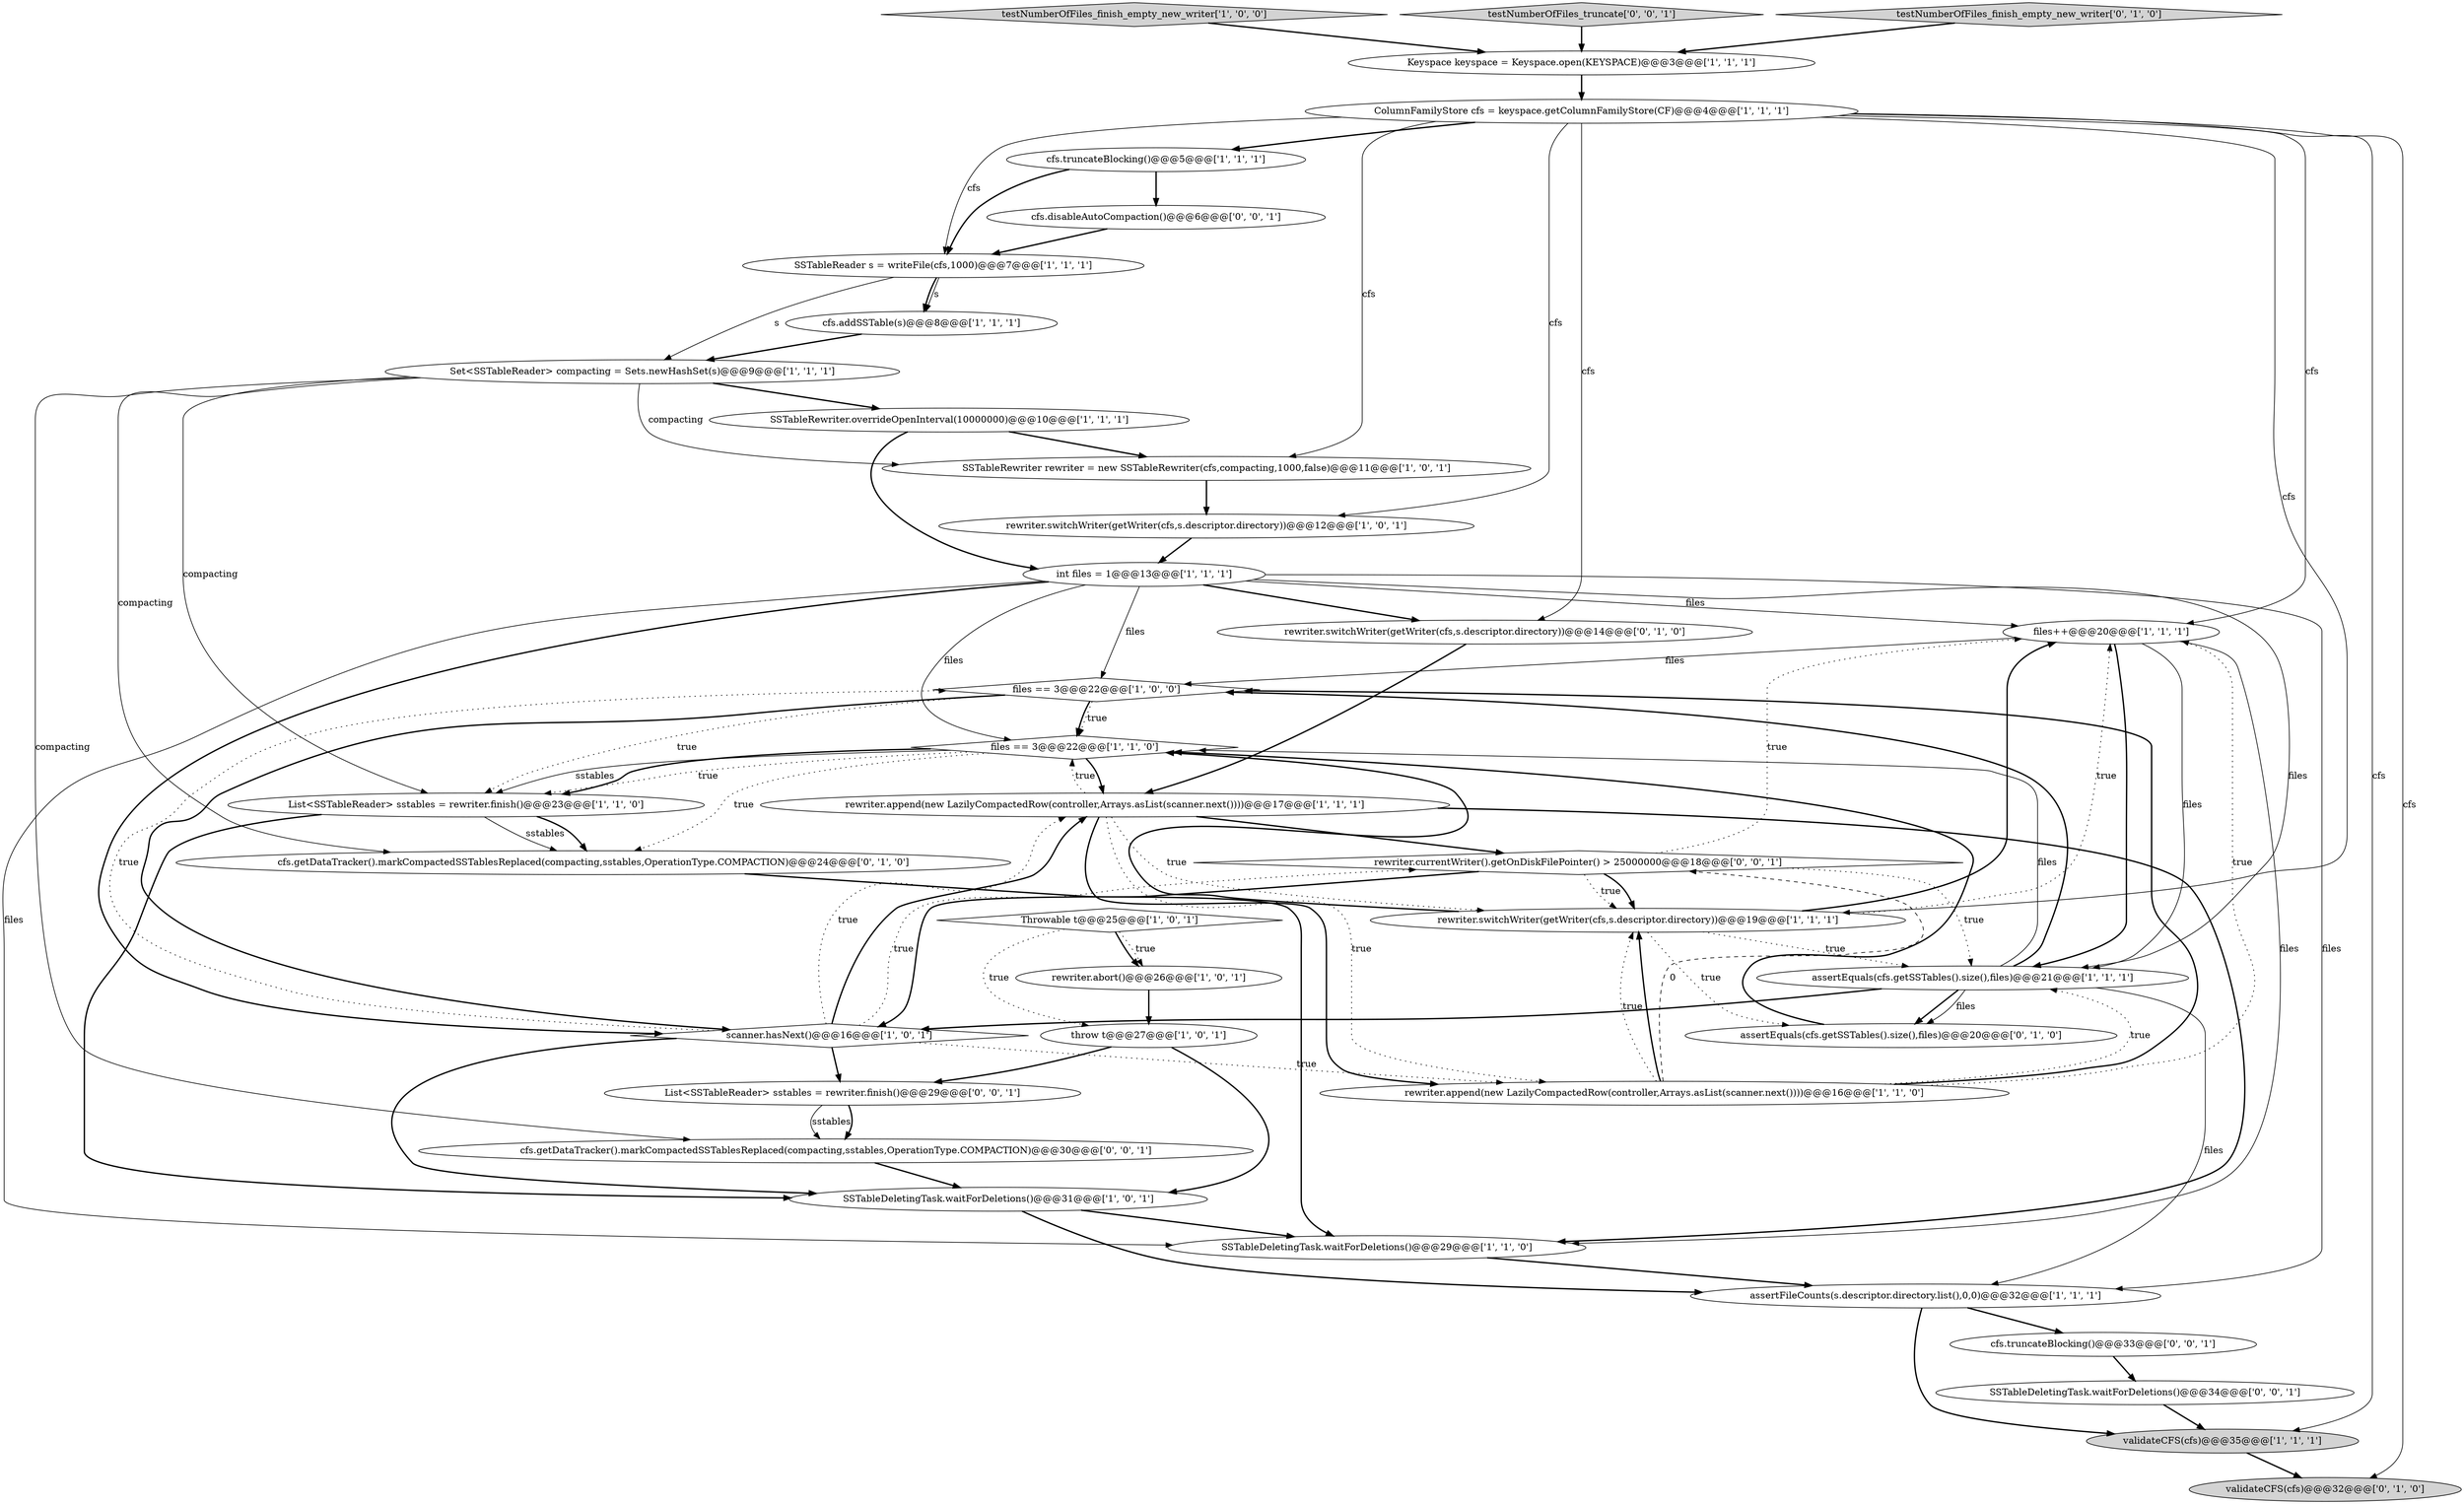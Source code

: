 digraph {
20 [style = filled, label = "assertFileCounts(s.descriptor.directory.list(),0,0)@@@32@@@['1', '1', '1']", fillcolor = white, shape = ellipse image = "AAA0AAABBB1BBB"];
17 [style = filled, label = "testNumberOfFiles_finish_empty_new_writer['1', '0', '0']", fillcolor = lightgray, shape = diamond image = "AAA0AAABBB1BBB"];
12 [style = filled, label = "rewriter.switchWriter(getWriter(cfs,s.descriptor.directory))@@@12@@@['1', '0', '1']", fillcolor = white, shape = ellipse image = "AAA0AAABBB1BBB"];
25 [style = filled, label = "files++@@@20@@@['1', '1', '1']", fillcolor = white, shape = ellipse image = "AAA0AAABBB1BBB"];
4 [style = filled, label = "int files = 1@@@13@@@['1', '1', '1']", fillcolor = white, shape = ellipse image = "AAA0AAABBB1BBB"];
33 [style = filled, label = "rewriter.currentWriter().getOnDiskFilePointer() > 25000000@@@18@@@['0', '0', '1']", fillcolor = white, shape = diamond image = "AAA0AAABBB3BBB"];
8 [style = filled, label = "SSTableDeletingTask.waitForDeletions()@@@31@@@['1', '0', '1']", fillcolor = white, shape = ellipse image = "AAA0AAABBB1BBB"];
15 [style = filled, label = "Keyspace keyspace = Keyspace.open(KEYSPACE)@@@3@@@['1', '1', '1']", fillcolor = white, shape = ellipse image = "AAA0AAABBB1BBB"];
7 [style = filled, label = "rewriter.append(new LazilyCompactedRow(controller,Arrays.asList(scanner.next())))@@@16@@@['1', '1', '0']", fillcolor = white, shape = ellipse image = "AAA0AAABBB1BBB"];
13 [style = filled, label = "ColumnFamilyStore cfs = keyspace.getColumnFamilyStore(CF)@@@4@@@['1', '1', '1']", fillcolor = white, shape = ellipse image = "AAA0AAABBB1BBB"];
16 [style = filled, label = "SSTableDeletingTask.waitForDeletions()@@@29@@@['1', '1', '0']", fillcolor = white, shape = ellipse image = "AAA0AAABBB1BBB"];
34 [style = filled, label = "SSTableDeletingTask.waitForDeletions()@@@34@@@['0', '0', '1']", fillcolor = white, shape = ellipse image = "AAA0AAABBB3BBB"];
38 [style = filled, label = "List<SSTableReader> sstables = rewriter.finish()@@@29@@@['0', '0', '1']", fillcolor = white, shape = ellipse image = "AAA0AAABBB3BBB"];
5 [style = filled, label = "cfs.addSSTable(s)@@@8@@@['1', '1', '1']", fillcolor = white, shape = ellipse image = "AAA0AAABBB1BBB"];
11 [style = filled, label = "files == 3@@@22@@@['1', '1', '0']", fillcolor = white, shape = diamond image = "AAA0AAABBB1BBB"];
2 [style = filled, label = "validateCFS(cfs)@@@35@@@['1', '1', '1']", fillcolor = lightgray, shape = ellipse image = "AAA0AAABBB1BBB"];
1 [style = filled, label = "cfs.truncateBlocking()@@@5@@@['1', '1', '1']", fillcolor = white, shape = ellipse image = "AAA0AAABBB1BBB"];
32 [style = filled, label = "cfs.getDataTracker().markCompactedSSTablesReplaced(compacting,sstables,OperationType.COMPACTION)@@@30@@@['0', '0', '1']", fillcolor = white, shape = ellipse image = "AAA0AAABBB3BBB"];
9 [style = filled, label = "SSTableRewriter rewriter = new SSTableRewriter(cfs,compacting,1000,false)@@@11@@@['1', '0', '1']", fillcolor = white, shape = ellipse image = "AAA0AAABBB1BBB"];
0 [style = filled, label = "rewriter.append(new LazilyCompactedRow(controller,Arrays.asList(scanner.next())))@@@17@@@['1', '1', '1']", fillcolor = white, shape = ellipse image = "AAA0AAABBB1BBB"];
10 [style = filled, label = "List<SSTableReader> sstables = rewriter.finish()@@@23@@@['1', '1', '0']", fillcolor = white, shape = ellipse image = "AAA0AAABBB1BBB"];
28 [style = filled, label = "rewriter.switchWriter(getWriter(cfs,s.descriptor.directory))@@@14@@@['0', '1', '0']", fillcolor = white, shape = ellipse image = "AAA1AAABBB2BBB"];
30 [style = filled, label = "validateCFS(cfs)@@@32@@@['0', '1', '0']", fillcolor = lightgray, shape = ellipse image = "AAA0AAABBB2BBB"];
35 [style = filled, label = "cfs.truncateBlocking()@@@33@@@['0', '0', '1']", fillcolor = white, shape = ellipse image = "AAA0AAABBB3BBB"];
36 [style = filled, label = "testNumberOfFiles_truncate['0', '0', '1']", fillcolor = lightgray, shape = diamond image = "AAA0AAABBB3BBB"];
27 [style = filled, label = "cfs.getDataTracker().markCompactedSSTablesReplaced(compacting,sstables,OperationType.COMPACTION)@@@24@@@['0', '1', '0']", fillcolor = white, shape = ellipse image = "AAA0AAABBB2BBB"];
18 [style = filled, label = "Set<SSTableReader> compacting = Sets.newHashSet(s)@@@9@@@['1', '1', '1']", fillcolor = white, shape = ellipse image = "AAA0AAABBB1BBB"];
21 [style = filled, label = "scanner.hasNext()@@@16@@@['1', '0', '1']", fillcolor = white, shape = diamond image = "AAA0AAABBB1BBB"];
19 [style = filled, label = "files == 3@@@22@@@['1', '0', '0']", fillcolor = white, shape = diamond image = "AAA0AAABBB1BBB"];
23 [style = filled, label = "throw t@@@27@@@['1', '0', '1']", fillcolor = white, shape = ellipse image = "AAA0AAABBB1BBB"];
31 [style = filled, label = "assertEquals(cfs.getSSTables().size(),files)@@@20@@@['0', '1', '0']", fillcolor = white, shape = ellipse image = "AAA0AAABBB2BBB"];
24 [style = filled, label = "SSTableReader s = writeFile(cfs,1000)@@@7@@@['1', '1', '1']", fillcolor = white, shape = ellipse image = "AAA0AAABBB1BBB"];
3 [style = filled, label = "SSTableRewriter.overrideOpenInterval(10000000)@@@10@@@['1', '1', '1']", fillcolor = white, shape = ellipse image = "AAA0AAABBB1BBB"];
22 [style = filled, label = "assertEquals(cfs.getSSTables().size(),files)@@@21@@@['1', '1', '1']", fillcolor = white, shape = ellipse image = "AAA0AAABBB1BBB"];
26 [style = filled, label = "rewriter.abort()@@@26@@@['1', '0', '1']", fillcolor = white, shape = ellipse image = "AAA0AAABBB1BBB"];
37 [style = filled, label = "cfs.disableAutoCompaction()@@@6@@@['0', '0', '1']", fillcolor = white, shape = ellipse image = "AAA0AAABBB3BBB"];
6 [style = filled, label = "Throwable t@@@25@@@['1', '0', '1']", fillcolor = white, shape = diamond image = "AAA0AAABBB1BBB"];
29 [style = filled, label = "testNumberOfFiles_finish_empty_new_writer['0', '1', '0']", fillcolor = lightgray, shape = diamond image = "AAA0AAABBB2BBB"];
14 [style = filled, label = "rewriter.switchWriter(getWriter(cfs,s.descriptor.directory))@@@19@@@['1', '1', '1']", fillcolor = white, shape = ellipse image = "AAA0AAABBB1BBB"];
6->23 [style = dotted, label="true"];
38->32 [style = solid, label="sstables"];
24->18 [style = solid, label="s"];
4->25 [style = solid, label="files"];
33->22 [style = dotted, label="true"];
25->16 [style = solid, label="files"];
22->20 [style = solid, label="files"];
22->31 [style = bold, label=""];
14->11 [style = bold, label=""];
1->37 [style = bold, label=""];
33->21 [style = bold, label=""];
19->11 [style = dotted, label="true"];
33->14 [style = dotted, label="true"];
13->24 [style = solid, label="cfs"];
3->9 [style = bold, label=""];
21->7 [style = dotted, label="true"];
15->13 [style = bold, label=""];
5->18 [style = bold, label=""];
23->38 [style = bold, label=""];
13->1 [style = bold, label=""];
26->23 [style = bold, label=""];
34->2 [style = bold, label=""];
20->2 [style = bold, label=""];
7->19 [style = bold, label=""];
24->5 [style = bold, label=""];
35->34 [style = bold, label=""];
4->21 [style = bold, label=""];
8->20 [style = bold, label=""];
28->0 [style = bold, label=""];
7->33 [style = dashed, label="0"];
9->12 [style = bold, label=""];
10->27 [style = solid, label="sstables"];
8->16 [style = bold, label=""];
21->0 [style = dotted, label="true"];
4->16 [style = solid, label="files"];
11->10 [style = dotted, label="true"];
0->7 [style = bold, label=""];
0->7 [style = dotted, label="true"];
21->8 [style = bold, label=""];
19->10 [style = dotted, label="true"];
13->14 [style = solid, label="cfs"];
14->31 [style = dotted, label="true"];
7->14 [style = bold, label=""];
20->35 [style = bold, label=""];
4->20 [style = solid, label="files"];
19->11 [style = bold, label=""];
17->15 [style = bold, label=""];
11->27 [style = dotted, label="true"];
7->14 [style = dotted, label="true"];
0->11 [style = dotted, label="true"];
14->22 [style = dotted, label="true"];
7->25 [style = dotted, label="true"];
25->19 [style = solid, label="files"];
22->21 [style = bold, label=""];
7->22 [style = dotted, label="true"];
22->19 [style = bold, label=""];
31->11 [style = bold, label=""];
37->24 [style = bold, label=""];
6->26 [style = bold, label=""];
11->0 [style = bold, label=""];
12->4 [style = bold, label=""];
10->8 [style = bold, label=""];
6->26 [style = dotted, label="true"];
25->22 [style = solid, label="files"];
1->24 [style = bold, label=""];
18->27 [style = solid, label="compacting"];
18->10 [style = solid, label="compacting"];
13->30 [style = solid, label="cfs"];
11->10 [style = solid, label="sstables"];
22->31 [style = solid, label="files"];
11->10 [style = bold, label=""];
14->25 [style = dotted, label="true"];
13->25 [style = solid, label="cfs"];
4->11 [style = solid, label="files"];
32->8 [style = bold, label=""];
18->9 [style = solid, label="compacting"];
21->38 [style = bold, label=""];
14->25 [style = bold, label=""];
33->14 [style = bold, label=""];
24->5 [style = solid, label="s"];
21->0 [style = bold, label=""];
3->4 [style = bold, label=""];
13->9 [style = solid, label="cfs"];
18->3 [style = bold, label=""];
38->32 [style = bold, label=""];
0->14 [style = dotted, label="true"];
0->33 [style = bold, label=""];
22->11 [style = solid, label="files"];
36->15 [style = bold, label=""];
13->12 [style = solid, label="cfs"];
4->19 [style = solid, label="files"];
10->27 [style = bold, label=""];
13->2 [style = solid, label="cfs"];
18->32 [style = solid, label="compacting"];
27->16 [style = bold, label=""];
19->21 [style = bold, label=""];
4->28 [style = bold, label=""];
33->25 [style = dotted, label="true"];
23->8 [style = bold, label=""];
13->28 [style = solid, label="cfs"];
21->33 [style = dotted, label="true"];
21->19 [style = dotted, label="true"];
4->22 [style = solid, label="files"];
2->30 [style = bold, label=""];
16->20 [style = bold, label=""];
29->15 [style = bold, label=""];
25->22 [style = bold, label=""];
0->16 [style = bold, label=""];
}
